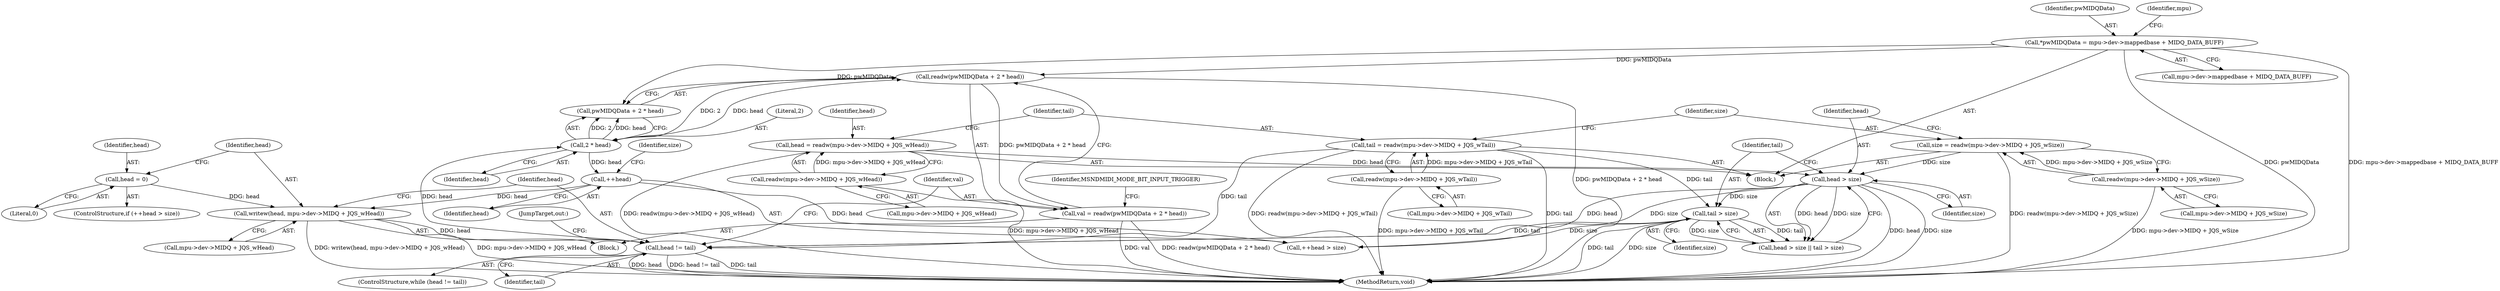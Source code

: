 digraph "0_linux_20e2b791796bd68816fa115f12be5320de2b8021@API" {
"1000174" [label="(Call,readw(pwMIDQData + 2 * head))"];
"1000109" [label="(Call,*pwMIDQData = mpu->dev->mappedbase + MIDQ_DATA_BUFF)"];
"1000177" [label="(Call,2 * head)"];
"1000167" [label="(Call,head != tail)"];
"1000159" [label="(Call,head > size)"];
"1000127" [label="(Call,head = readw(mpu->dev->MIDQ + JQS_wHead))"];
"1000129" [label="(Call,readw(mpu->dev->MIDQ + JQS_wHead))"];
"1000147" [label="(Call,size = readw(mpu->dev->MIDQ + JQS_wSize))"];
"1000149" [label="(Call,readw(mpu->dev->MIDQ + JQS_wSize))"];
"1000202" [label="(Call,writew(head, mpu->dev->MIDQ + JQS_wHead))"];
"1000199" [label="(Call,head = 0)"];
"1000196" [label="(Call,++head)"];
"1000137" [label="(Call,tail = readw(mpu->dev->MIDQ + JQS_wTail))"];
"1000139" [label="(Call,readw(mpu->dev->MIDQ + JQS_wTail))"];
"1000162" [label="(Call,tail > size)"];
"1000172" [label="(Call,val = readw(pwMIDQData + 2 * head))"];
"1000140" [label="(Call,mpu->dev->MIDQ + JQS_wTail)"];
"1000197" [label="(Identifier,head)"];
"1000177" [label="(Call,2 * head)"];
"1000172" [label="(Call,val = readw(pwMIDQData + 2 * head))"];
"1000164" [label="(Identifier,size)"];
"1000139" [label="(Call,readw(mpu->dev->MIDQ + JQS_wTail))"];
"1000169" [label="(Identifier,tail)"];
"1000174" [label="(Call,readw(pwMIDQData + 2 * head))"];
"1000195" [label="(Call,++head > size)"];
"1000179" [label="(Identifier,head)"];
"1000170" [label="(Block,)"];
"1000200" [label="(Identifier,head)"];
"1000194" [label="(ControlStructure,if (++head > size))"];
"1000218" [label="(MethodReturn,void)"];
"1000166" [label="(ControlStructure,while (head != tail))"];
"1000148" [label="(Identifier,size)"];
"1000111" [label="(Call,mpu->dev->mappedbase + MIDQ_DATA_BUFF)"];
"1000160" [label="(Identifier,head)"];
"1000173" [label="(Identifier,val)"];
"1000147" [label="(Call,size = readw(mpu->dev->MIDQ + JQS_wSize))"];
"1000128" [label="(Identifier,head)"];
"1000158" [label="(Call,head > size || tail > size)"];
"1000198" [label="(Identifier,size)"];
"1000203" [label="(Identifier,head)"];
"1000109" [label="(Call,*pwMIDQData = mpu->dev->mappedbase + MIDQ_DATA_BUFF)"];
"1000110" [label="(Identifier,pwMIDQData)"];
"1000150" [label="(Call,mpu->dev->MIDQ + JQS_wSize)"];
"1000178" [label="(Literal,2)"];
"1000199" [label="(Call,head = 0)"];
"1000138" [label="(Identifier,tail)"];
"1000137" [label="(Call,tail = readw(mpu->dev->MIDQ + JQS_wTail))"];
"1000167" [label="(Call,head != tail)"];
"1000162" [label="(Call,tail > size)"];
"1000202" [label="(Call,writew(head, mpu->dev->MIDQ + JQS_wHead))"];
"1000129" [label="(Call,readw(mpu->dev->MIDQ + JQS_wHead))"];
"1000149" [label="(Call,readw(mpu->dev->MIDQ + JQS_wSize))"];
"1000102" [label="(Block,)"];
"1000130" [label="(Call,mpu->dev->MIDQ + JQS_wHead)"];
"1000204" [label="(Call,mpu->dev->MIDQ + JQS_wHead)"];
"1000161" [label="(Identifier,size)"];
"1000201" [label="(Literal,0)"];
"1000196" [label="(Call,++head)"];
"1000127" [label="(Call,head = readw(mpu->dev->MIDQ + JQS_wHead))"];
"1000175" [label="(Call,pwMIDQData + 2 * head)"];
"1000168" [label="(Identifier,head)"];
"1000124" [label="(Identifier,mpu)"];
"1000159" [label="(Call,head > size)"];
"1000182" [label="(Identifier,MSNDMIDI_MODE_BIT_INPUT_TRIGGER)"];
"1000211" [label="(JumpTarget,out:)"];
"1000163" [label="(Identifier,tail)"];
"1000174" -> "1000172"  [label="AST: "];
"1000174" -> "1000175"  [label="CFG: "];
"1000175" -> "1000174"  [label="AST: "];
"1000172" -> "1000174"  [label="CFG: "];
"1000174" -> "1000218"  [label="DDG: pwMIDQData + 2 * head"];
"1000174" -> "1000172"  [label="DDG: pwMIDQData + 2 * head"];
"1000109" -> "1000174"  [label="DDG: pwMIDQData"];
"1000177" -> "1000174"  [label="DDG: 2"];
"1000177" -> "1000174"  [label="DDG: head"];
"1000109" -> "1000102"  [label="AST: "];
"1000109" -> "1000111"  [label="CFG: "];
"1000110" -> "1000109"  [label="AST: "];
"1000111" -> "1000109"  [label="AST: "];
"1000124" -> "1000109"  [label="CFG: "];
"1000109" -> "1000218"  [label="DDG: pwMIDQData"];
"1000109" -> "1000218"  [label="DDG: mpu->dev->mappedbase + MIDQ_DATA_BUFF"];
"1000109" -> "1000175"  [label="DDG: pwMIDQData"];
"1000177" -> "1000175"  [label="AST: "];
"1000177" -> "1000179"  [label="CFG: "];
"1000178" -> "1000177"  [label="AST: "];
"1000179" -> "1000177"  [label="AST: "];
"1000175" -> "1000177"  [label="CFG: "];
"1000177" -> "1000175"  [label="DDG: 2"];
"1000177" -> "1000175"  [label="DDG: head"];
"1000167" -> "1000177"  [label="DDG: head"];
"1000177" -> "1000196"  [label="DDG: head"];
"1000167" -> "1000166"  [label="AST: "];
"1000167" -> "1000169"  [label="CFG: "];
"1000168" -> "1000167"  [label="AST: "];
"1000169" -> "1000167"  [label="AST: "];
"1000173" -> "1000167"  [label="CFG: "];
"1000211" -> "1000167"  [label="CFG: "];
"1000167" -> "1000218"  [label="DDG: tail"];
"1000167" -> "1000218"  [label="DDG: head"];
"1000167" -> "1000218"  [label="DDG: head != tail"];
"1000159" -> "1000167"  [label="DDG: head"];
"1000202" -> "1000167"  [label="DDG: head"];
"1000137" -> "1000167"  [label="DDG: tail"];
"1000162" -> "1000167"  [label="DDG: tail"];
"1000159" -> "1000158"  [label="AST: "];
"1000159" -> "1000161"  [label="CFG: "];
"1000160" -> "1000159"  [label="AST: "];
"1000161" -> "1000159"  [label="AST: "];
"1000163" -> "1000159"  [label="CFG: "];
"1000158" -> "1000159"  [label="CFG: "];
"1000159" -> "1000218"  [label="DDG: head"];
"1000159" -> "1000218"  [label="DDG: size"];
"1000159" -> "1000158"  [label="DDG: head"];
"1000159" -> "1000158"  [label="DDG: size"];
"1000127" -> "1000159"  [label="DDG: head"];
"1000147" -> "1000159"  [label="DDG: size"];
"1000159" -> "1000162"  [label="DDG: size"];
"1000159" -> "1000195"  [label="DDG: size"];
"1000127" -> "1000102"  [label="AST: "];
"1000127" -> "1000129"  [label="CFG: "];
"1000128" -> "1000127"  [label="AST: "];
"1000129" -> "1000127"  [label="AST: "];
"1000138" -> "1000127"  [label="CFG: "];
"1000127" -> "1000218"  [label="DDG: readw(mpu->dev->MIDQ + JQS_wHead)"];
"1000129" -> "1000127"  [label="DDG: mpu->dev->MIDQ + JQS_wHead"];
"1000129" -> "1000130"  [label="CFG: "];
"1000130" -> "1000129"  [label="AST: "];
"1000129" -> "1000218"  [label="DDG: mpu->dev->MIDQ + JQS_wHead"];
"1000147" -> "1000102"  [label="AST: "];
"1000147" -> "1000149"  [label="CFG: "];
"1000148" -> "1000147"  [label="AST: "];
"1000149" -> "1000147"  [label="AST: "];
"1000160" -> "1000147"  [label="CFG: "];
"1000147" -> "1000218"  [label="DDG: readw(mpu->dev->MIDQ + JQS_wSize)"];
"1000149" -> "1000147"  [label="DDG: mpu->dev->MIDQ + JQS_wSize"];
"1000149" -> "1000150"  [label="CFG: "];
"1000150" -> "1000149"  [label="AST: "];
"1000149" -> "1000218"  [label="DDG: mpu->dev->MIDQ + JQS_wSize"];
"1000202" -> "1000170"  [label="AST: "];
"1000202" -> "1000204"  [label="CFG: "];
"1000203" -> "1000202"  [label="AST: "];
"1000204" -> "1000202"  [label="AST: "];
"1000168" -> "1000202"  [label="CFG: "];
"1000202" -> "1000218"  [label="DDG: writew(head, mpu->dev->MIDQ + JQS_wHead)"];
"1000202" -> "1000218"  [label="DDG: mpu->dev->MIDQ + JQS_wHead"];
"1000199" -> "1000202"  [label="DDG: head"];
"1000196" -> "1000202"  [label="DDG: head"];
"1000199" -> "1000194"  [label="AST: "];
"1000199" -> "1000201"  [label="CFG: "];
"1000200" -> "1000199"  [label="AST: "];
"1000201" -> "1000199"  [label="AST: "];
"1000203" -> "1000199"  [label="CFG: "];
"1000196" -> "1000195"  [label="AST: "];
"1000196" -> "1000197"  [label="CFG: "];
"1000197" -> "1000196"  [label="AST: "];
"1000198" -> "1000196"  [label="CFG: "];
"1000196" -> "1000195"  [label="DDG: head"];
"1000137" -> "1000102"  [label="AST: "];
"1000137" -> "1000139"  [label="CFG: "];
"1000138" -> "1000137"  [label="AST: "];
"1000139" -> "1000137"  [label="AST: "];
"1000148" -> "1000137"  [label="CFG: "];
"1000137" -> "1000218"  [label="DDG: readw(mpu->dev->MIDQ + JQS_wTail)"];
"1000137" -> "1000218"  [label="DDG: tail"];
"1000139" -> "1000137"  [label="DDG: mpu->dev->MIDQ + JQS_wTail"];
"1000137" -> "1000162"  [label="DDG: tail"];
"1000139" -> "1000140"  [label="CFG: "];
"1000140" -> "1000139"  [label="AST: "];
"1000139" -> "1000218"  [label="DDG: mpu->dev->MIDQ + JQS_wTail"];
"1000162" -> "1000158"  [label="AST: "];
"1000162" -> "1000164"  [label="CFG: "];
"1000163" -> "1000162"  [label="AST: "];
"1000164" -> "1000162"  [label="AST: "];
"1000158" -> "1000162"  [label="CFG: "];
"1000162" -> "1000218"  [label="DDG: size"];
"1000162" -> "1000218"  [label="DDG: tail"];
"1000162" -> "1000158"  [label="DDG: tail"];
"1000162" -> "1000158"  [label="DDG: size"];
"1000162" -> "1000195"  [label="DDG: size"];
"1000172" -> "1000170"  [label="AST: "];
"1000173" -> "1000172"  [label="AST: "];
"1000182" -> "1000172"  [label="CFG: "];
"1000172" -> "1000218"  [label="DDG: val"];
"1000172" -> "1000218"  [label="DDG: readw(pwMIDQData + 2 * head)"];
}
